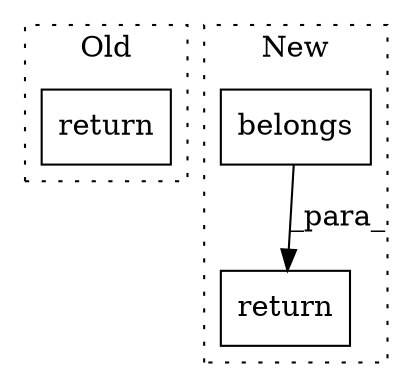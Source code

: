 digraph G {
subgraph cluster0 {
1 [label="return" a="41" s="1492" l="7" shape="box"];
label = "Old";
style="dotted";
}
subgraph cluster1 {
2 [label="belongs" a="32" s="1571,1582" l="8,1" shape="box"];
3 [label="return" a="41" s="1492" l="7" shape="box"];
label = "New";
style="dotted";
}
2 -> 3 [label="_para_"];
}